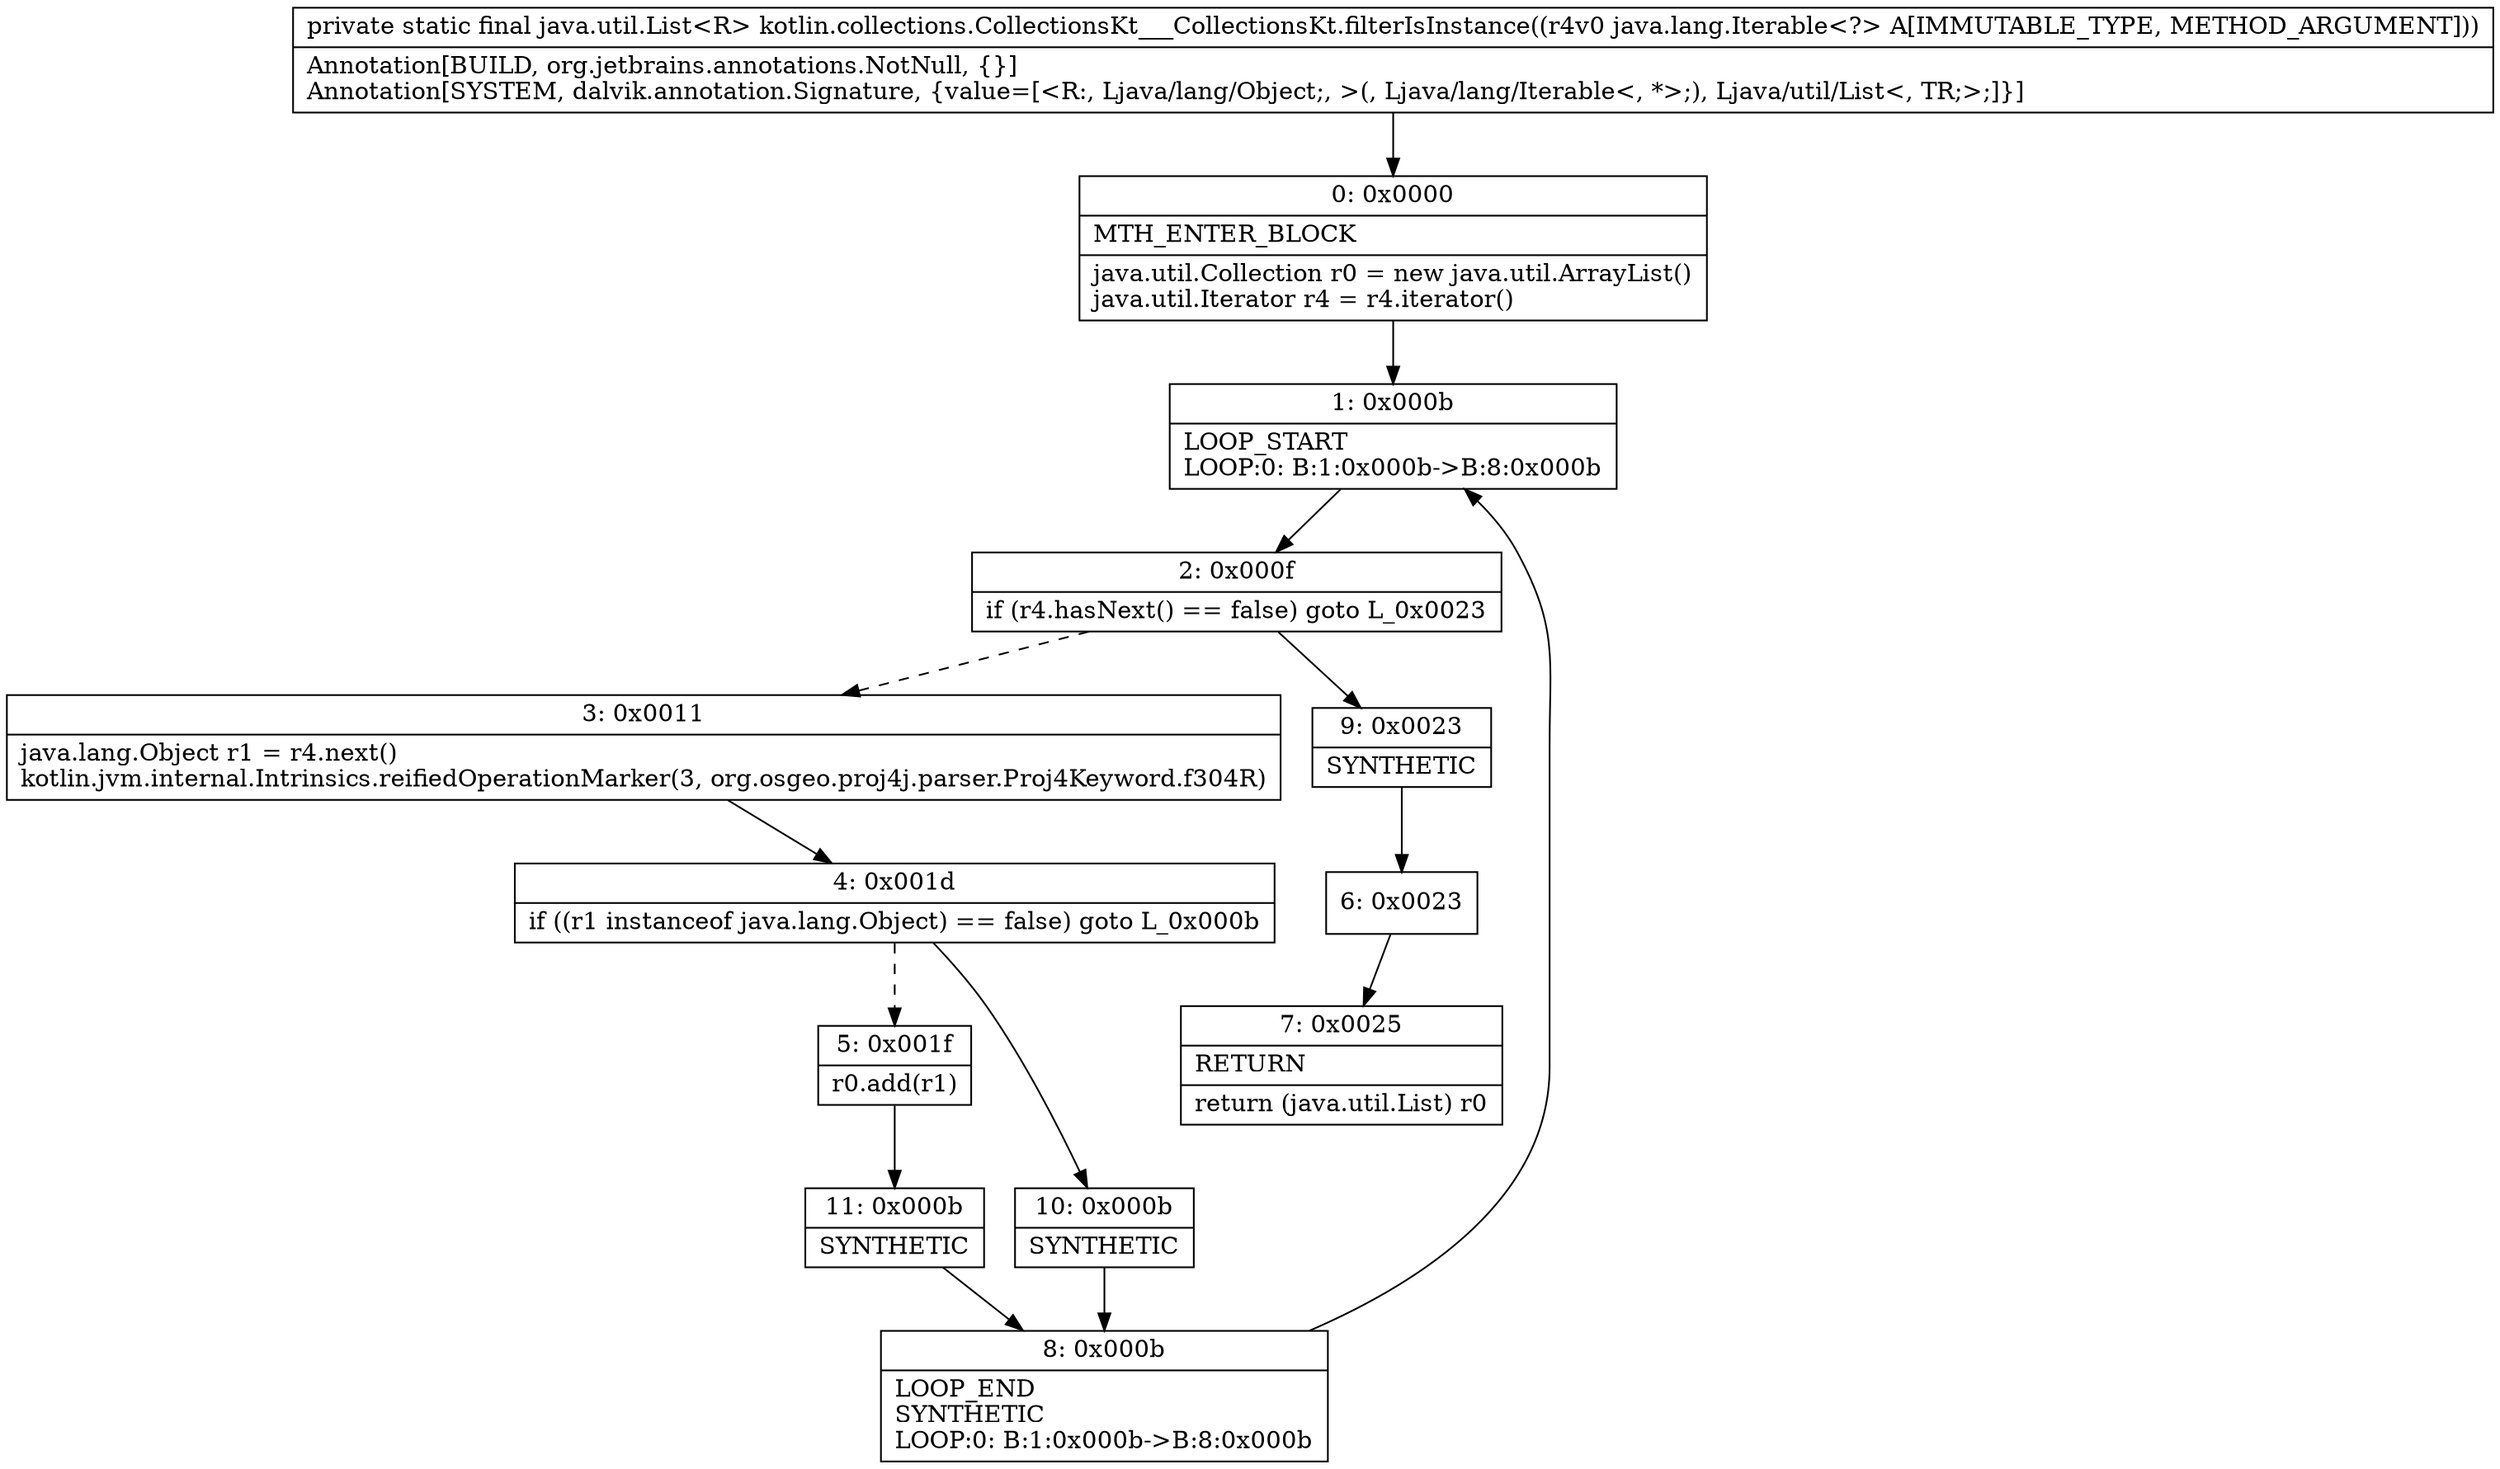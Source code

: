digraph "CFG forkotlin.collections.CollectionsKt___CollectionsKt.filterIsInstance(Ljava\/lang\/Iterable;)Ljava\/util\/List;" {
Node_0 [shape=record,label="{0\:\ 0x0000|MTH_ENTER_BLOCK\l|java.util.Collection r0 = new java.util.ArrayList()\ljava.util.Iterator r4 = r4.iterator()\l}"];
Node_1 [shape=record,label="{1\:\ 0x000b|LOOP_START\lLOOP:0: B:1:0x000b\-\>B:8:0x000b\l}"];
Node_2 [shape=record,label="{2\:\ 0x000f|if (r4.hasNext() == false) goto L_0x0023\l}"];
Node_3 [shape=record,label="{3\:\ 0x0011|java.lang.Object r1 = r4.next()\lkotlin.jvm.internal.Intrinsics.reifiedOperationMarker(3, org.osgeo.proj4j.parser.Proj4Keyword.f304R)\l}"];
Node_4 [shape=record,label="{4\:\ 0x001d|if ((r1 instanceof java.lang.Object) == false) goto L_0x000b\l}"];
Node_5 [shape=record,label="{5\:\ 0x001f|r0.add(r1)\l}"];
Node_6 [shape=record,label="{6\:\ 0x0023}"];
Node_7 [shape=record,label="{7\:\ 0x0025|RETURN\l|return (java.util.List) r0\l}"];
Node_8 [shape=record,label="{8\:\ 0x000b|LOOP_END\lSYNTHETIC\lLOOP:0: B:1:0x000b\-\>B:8:0x000b\l}"];
Node_9 [shape=record,label="{9\:\ 0x0023|SYNTHETIC\l}"];
Node_10 [shape=record,label="{10\:\ 0x000b|SYNTHETIC\l}"];
Node_11 [shape=record,label="{11\:\ 0x000b|SYNTHETIC\l}"];
MethodNode[shape=record,label="{private static final java.util.List\<R\> kotlin.collections.CollectionsKt___CollectionsKt.filterIsInstance((r4v0 java.lang.Iterable\<?\> A[IMMUTABLE_TYPE, METHOD_ARGUMENT]))  | Annotation[BUILD, org.jetbrains.annotations.NotNull, \{\}]\lAnnotation[SYSTEM, dalvik.annotation.Signature, \{value=[\<R:, Ljava\/lang\/Object;, \>(, Ljava\/lang\/Iterable\<, *\>;), Ljava\/util\/List\<, TR;\>;]\}]\l}"];
MethodNode -> Node_0;
Node_0 -> Node_1;
Node_1 -> Node_2;
Node_2 -> Node_3[style=dashed];
Node_2 -> Node_9;
Node_3 -> Node_4;
Node_4 -> Node_5[style=dashed];
Node_4 -> Node_10;
Node_5 -> Node_11;
Node_6 -> Node_7;
Node_8 -> Node_1;
Node_9 -> Node_6;
Node_10 -> Node_8;
Node_11 -> Node_8;
}

